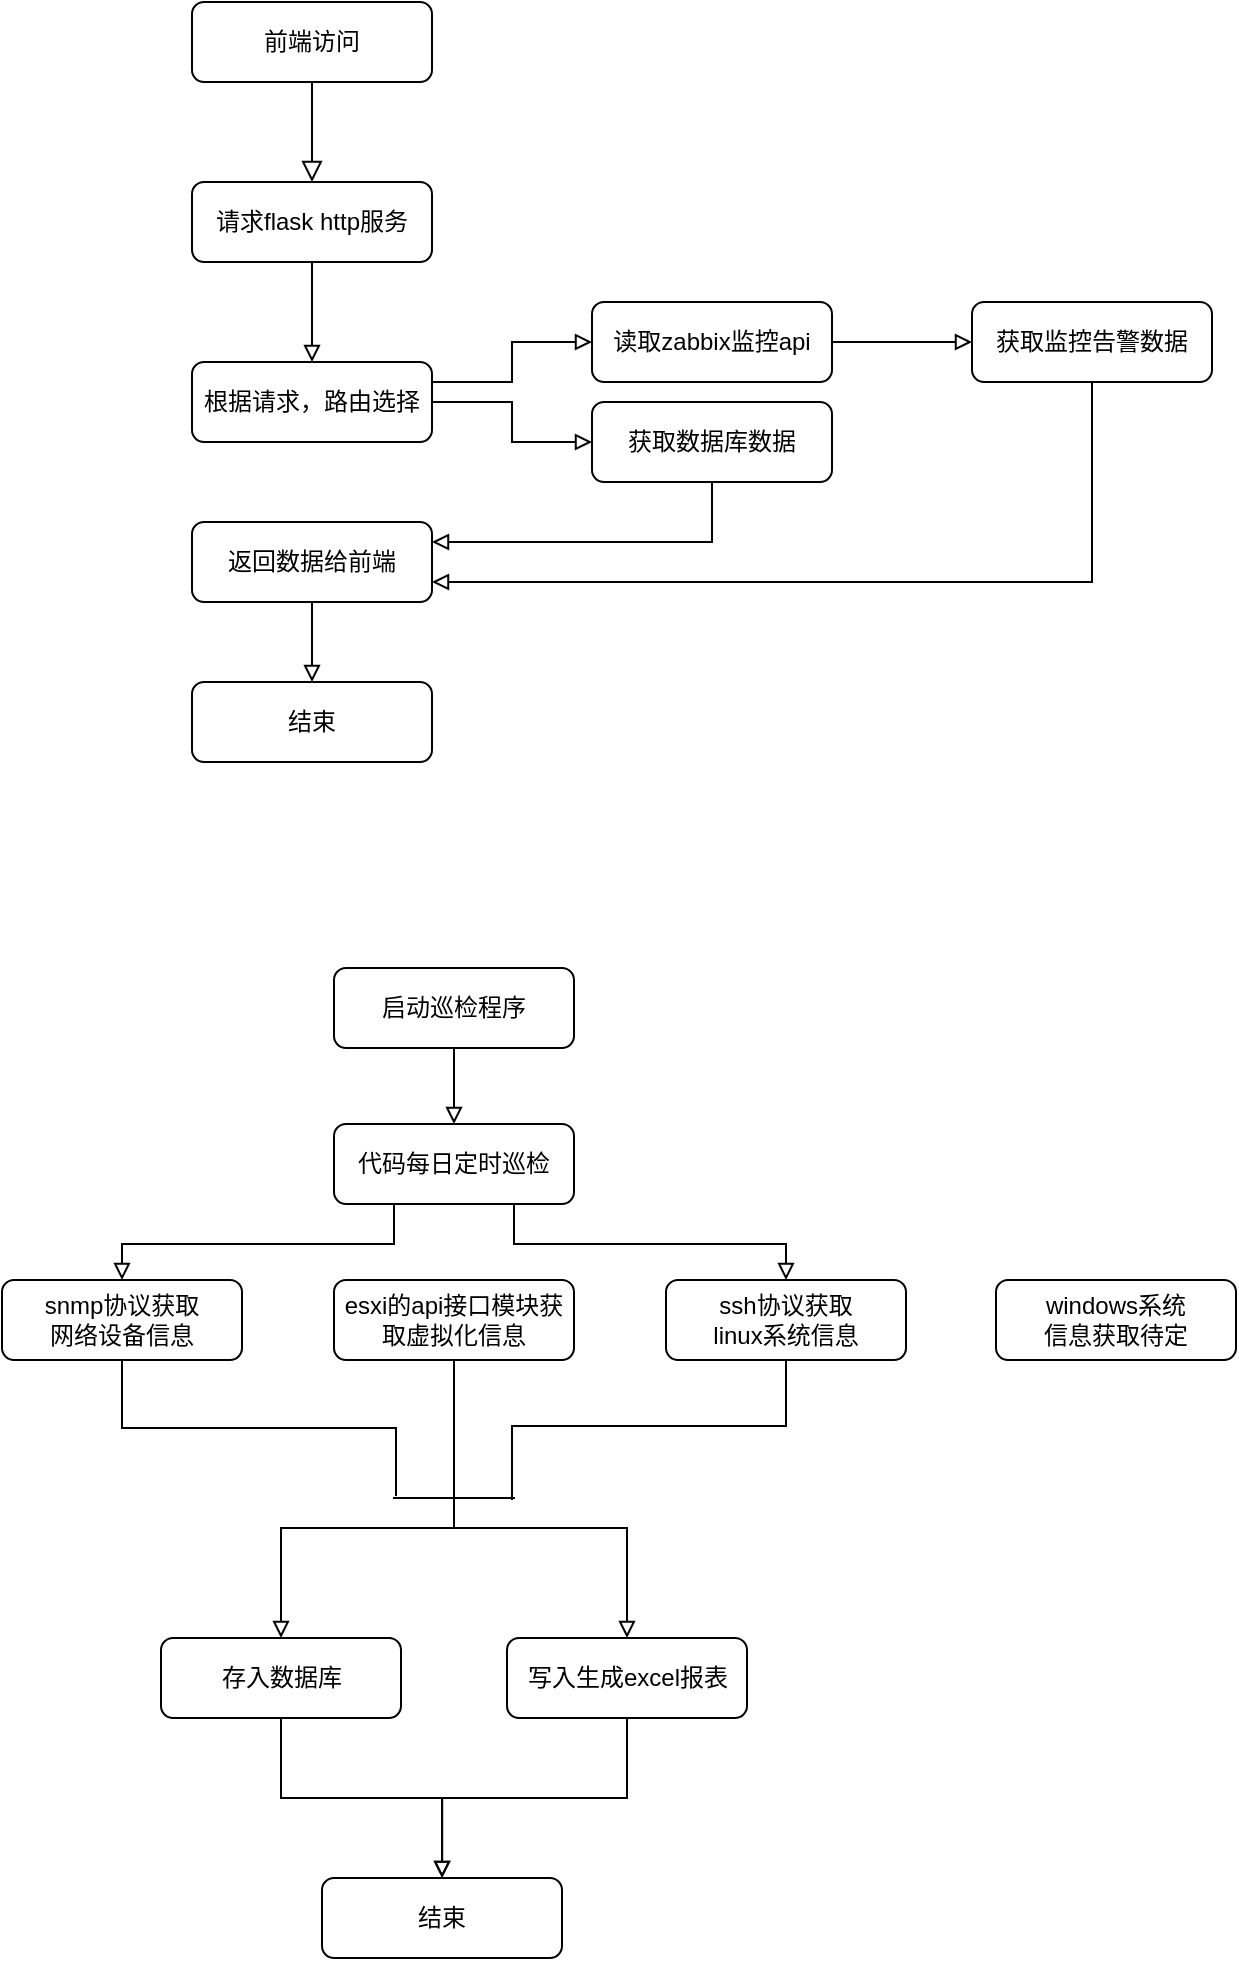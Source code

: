 <mxfile version="20.8.5" type="github">
  <diagram id="C5RBs43oDa-KdzZeNtuy" name="Page-1">
    <mxGraphModel dx="855" dy="532" grid="0" gridSize="10" guides="1" tooltips="1" connect="1" arrows="1" fold="1" page="1" pageScale="1" pageWidth="827" pageHeight="1169" math="0" shadow="0">
      <root>
        <mxCell id="WIyWlLk6GJQsqaUBKTNV-0" />
        <mxCell id="WIyWlLk6GJQsqaUBKTNV-1" parent="WIyWlLk6GJQsqaUBKTNV-0" />
        <mxCell id="WIyWlLk6GJQsqaUBKTNV-2" value="" style="rounded=0;html=1;jettySize=auto;orthogonalLoop=1;fontSize=11;endArrow=block;endFill=0;endSize=8;strokeWidth=1;shadow=0;labelBackgroundColor=none;edgeStyle=orthogonalEdgeStyle;" parent="WIyWlLk6GJQsqaUBKTNV-1" source="WIyWlLk6GJQsqaUBKTNV-3" edge="1">
          <mxGeometry relative="1" as="geometry">
            <mxPoint x="220" y="170" as="targetPoint" />
          </mxGeometry>
        </mxCell>
        <mxCell id="WIyWlLk6GJQsqaUBKTNV-3" value="前端访问" style="rounded=1;whiteSpace=wrap;html=1;fontSize=12;glass=0;strokeWidth=1;shadow=0;" parent="WIyWlLk6GJQsqaUBKTNV-1" vertex="1">
          <mxGeometry x="160" y="80" width="120" height="40" as="geometry" />
        </mxCell>
        <mxCell id="WIyWlLk6GJQsqaUBKTNV-11" value="结束" style="rounded=1;whiteSpace=wrap;html=1;fontSize=12;glass=0;strokeWidth=1;shadow=0;" parent="WIyWlLk6GJQsqaUBKTNV-1" vertex="1">
          <mxGeometry x="160" y="420" width="120" height="40" as="geometry" />
        </mxCell>
        <mxCell id="06q5QGeV-AQgwvZja3uY-4" value="" style="edgeStyle=orthogonalEdgeStyle;rounded=0;orthogonalLoop=1;jettySize=auto;html=1;endArrow=block;endFill=0;" edge="1" parent="WIyWlLk6GJQsqaUBKTNV-1" source="06q5QGeV-AQgwvZja3uY-0" target="06q5QGeV-AQgwvZja3uY-3">
          <mxGeometry relative="1" as="geometry" />
        </mxCell>
        <mxCell id="06q5QGeV-AQgwvZja3uY-0" value="请求flask http服务" style="rounded=1;whiteSpace=wrap;html=1;fontSize=12;glass=0;strokeWidth=1;shadow=0;" vertex="1" parent="WIyWlLk6GJQsqaUBKTNV-1">
          <mxGeometry x="160" y="170" width="120" height="40" as="geometry" />
        </mxCell>
        <mxCell id="06q5QGeV-AQgwvZja3uY-6" value="" style="edgeStyle=orthogonalEdgeStyle;rounded=0;orthogonalLoop=1;jettySize=auto;html=1;endArrow=block;endFill=0;entryX=0;entryY=0.5;entryDx=0;entryDy=0;exitX=1;exitY=0.25;exitDx=0;exitDy=0;" edge="1" parent="WIyWlLk6GJQsqaUBKTNV-1" source="06q5QGeV-AQgwvZja3uY-3" target="06q5QGeV-AQgwvZja3uY-5">
          <mxGeometry relative="1" as="geometry" />
        </mxCell>
        <mxCell id="06q5QGeV-AQgwvZja3uY-8" value="" style="edgeStyle=orthogonalEdgeStyle;rounded=0;orthogonalLoop=1;jettySize=auto;html=1;endArrow=block;endFill=0;" edge="1" parent="WIyWlLk6GJQsqaUBKTNV-1" source="06q5QGeV-AQgwvZja3uY-3" target="06q5QGeV-AQgwvZja3uY-7">
          <mxGeometry relative="1" as="geometry" />
        </mxCell>
        <mxCell id="06q5QGeV-AQgwvZja3uY-3" value="根据请求，路由选择" style="rounded=1;whiteSpace=wrap;html=1;fontSize=12;glass=0;strokeWidth=1;shadow=0;" vertex="1" parent="WIyWlLk6GJQsqaUBKTNV-1">
          <mxGeometry x="160" y="260" width="120" height="40" as="geometry" />
        </mxCell>
        <mxCell id="06q5QGeV-AQgwvZja3uY-13" value="" style="edgeStyle=orthogonalEdgeStyle;rounded=0;orthogonalLoop=1;jettySize=auto;html=1;endArrow=block;endFill=0;" edge="1" parent="WIyWlLk6GJQsqaUBKTNV-1" source="06q5QGeV-AQgwvZja3uY-5" target="06q5QGeV-AQgwvZja3uY-12">
          <mxGeometry relative="1" as="geometry" />
        </mxCell>
        <mxCell id="06q5QGeV-AQgwvZja3uY-5" value="读取zabbix监控api" style="rounded=1;whiteSpace=wrap;html=1;fontSize=12;glass=0;strokeWidth=1;shadow=0;" vertex="1" parent="WIyWlLk6GJQsqaUBKTNV-1">
          <mxGeometry x="360" y="230" width="120" height="40" as="geometry" />
        </mxCell>
        <mxCell id="06q5QGeV-AQgwvZja3uY-14" style="edgeStyle=orthogonalEdgeStyle;rounded=0;orthogonalLoop=1;jettySize=auto;html=1;entryX=1;entryY=0.25;entryDx=0;entryDy=0;endArrow=block;endFill=0;" edge="1" parent="WIyWlLk6GJQsqaUBKTNV-1" source="06q5QGeV-AQgwvZja3uY-7" target="06q5QGeV-AQgwvZja3uY-9">
          <mxGeometry relative="1" as="geometry">
            <Array as="points">
              <mxPoint x="420" y="350" />
            </Array>
          </mxGeometry>
        </mxCell>
        <mxCell id="06q5QGeV-AQgwvZja3uY-7" value="获取数据库数据" style="rounded=1;whiteSpace=wrap;html=1;fontSize=12;glass=0;strokeWidth=1;shadow=0;" vertex="1" parent="WIyWlLk6GJQsqaUBKTNV-1">
          <mxGeometry x="360" y="280" width="120" height="40" as="geometry" />
        </mxCell>
        <mxCell id="06q5QGeV-AQgwvZja3uY-11" value="" style="edgeStyle=orthogonalEdgeStyle;rounded=0;orthogonalLoop=1;jettySize=auto;html=1;endArrow=block;endFill=0;" edge="1" parent="WIyWlLk6GJQsqaUBKTNV-1" source="06q5QGeV-AQgwvZja3uY-9" target="WIyWlLk6GJQsqaUBKTNV-11">
          <mxGeometry relative="1" as="geometry" />
        </mxCell>
        <mxCell id="06q5QGeV-AQgwvZja3uY-9" value="返回数据给前端" style="rounded=1;whiteSpace=wrap;html=1;fontSize=12;glass=0;strokeWidth=1;shadow=0;" vertex="1" parent="WIyWlLk6GJQsqaUBKTNV-1">
          <mxGeometry x="160" y="340" width="120" height="40" as="geometry" />
        </mxCell>
        <mxCell id="06q5QGeV-AQgwvZja3uY-15" style="edgeStyle=orthogonalEdgeStyle;rounded=0;orthogonalLoop=1;jettySize=auto;html=1;entryX=1;entryY=0.75;entryDx=0;entryDy=0;endArrow=block;endFill=0;" edge="1" parent="WIyWlLk6GJQsqaUBKTNV-1" source="06q5QGeV-AQgwvZja3uY-12" target="06q5QGeV-AQgwvZja3uY-9">
          <mxGeometry relative="1" as="geometry">
            <Array as="points">
              <mxPoint x="610" y="370" />
            </Array>
          </mxGeometry>
        </mxCell>
        <mxCell id="06q5QGeV-AQgwvZja3uY-12" value="获取监控告警数据" style="rounded=1;whiteSpace=wrap;html=1;fontSize=12;glass=0;strokeWidth=1;shadow=0;" vertex="1" parent="WIyWlLk6GJQsqaUBKTNV-1">
          <mxGeometry x="550" y="230" width="120" height="40" as="geometry" />
        </mxCell>
        <mxCell id="06q5QGeV-AQgwvZja3uY-34" style="edgeStyle=orthogonalEdgeStyle;rounded=0;orthogonalLoop=1;jettySize=auto;html=1;entryX=0.5;entryY=0;entryDx=0;entryDy=0;endArrow=block;endFill=0;exitX=0.25;exitY=1;exitDx=0;exitDy=0;" edge="1" parent="WIyWlLk6GJQsqaUBKTNV-1" source="06q5QGeV-AQgwvZja3uY-16" target="06q5QGeV-AQgwvZja3uY-32">
          <mxGeometry relative="1" as="geometry">
            <Array as="points">
              <mxPoint x="261" y="701" />
              <mxPoint x="125" y="701" />
            </Array>
          </mxGeometry>
        </mxCell>
        <mxCell id="06q5QGeV-AQgwvZja3uY-36" style="edgeStyle=orthogonalEdgeStyle;rounded=0;orthogonalLoop=1;jettySize=auto;html=1;entryX=0.5;entryY=0;entryDx=0;entryDy=0;endArrow=block;endFill=0;exitX=0.75;exitY=1;exitDx=0;exitDy=0;" edge="1" parent="WIyWlLk6GJQsqaUBKTNV-1" source="06q5QGeV-AQgwvZja3uY-16" target="06q5QGeV-AQgwvZja3uY-33">
          <mxGeometry relative="1" as="geometry">
            <Array as="points">
              <mxPoint x="321" y="701" />
              <mxPoint x="457" y="701" />
            </Array>
          </mxGeometry>
        </mxCell>
        <mxCell id="06q5QGeV-AQgwvZja3uY-16" value="代码每日定时巡检" style="rounded=1;whiteSpace=wrap;html=1;fontSize=12;glass=0;strokeWidth=1;shadow=0;" vertex="1" parent="WIyWlLk6GJQsqaUBKTNV-1">
          <mxGeometry x="231" y="641" width="120" height="40" as="geometry" />
        </mxCell>
        <mxCell id="06q5QGeV-AQgwvZja3uY-23" value="" style="edgeStyle=orthogonalEdgeStyle;rounded=0;orthogonalLoop=1;jettySize=auto;html=1;endArrow=block;endFill=0;" edge="1" parent="WIyWlLk6GJQsqaUBKTNV-1" source="06q5QGeV-AQgwvZja3uY-21" target="06q5QGeV-AQgwvZja3uY-16">
          <mxGeometry relative="1" as="geometry" />
        </mxCell>
        <mxCell id="06q5QGeV-AQgwvZja3uY-21" value="启动巡检程序" style="rounded=1;whiteSpace=wrap;html=1;fontSize=12;glass=0;strokeWidth=1;shadow=0;" vertex="1" parent="WIyWlLk6GJQsqaUBKTNV-1">
          <mxGeometry x="231" y="563" width="120" height="40" as="geometry" />
        </mxCell>
        <mxCell id="06q5QGeV-AQgwvZja3uY-46" style="edgeStyle=orthogonalEdgeStyle;rounded=0;orthogonalLoop=1;jettySize=auto;html=1;endArrow=none;endFill=0;" edge="1" parent="WIyWlLk6GJQsqaUBKTNV-1" source="06q5QGeV-AQgwvZja3uY-24">
          <mxGeometry relative="1" as="geometry">
            <mxPoint x="291" y="828" as="targetPoint" />
          </mxGeometry>
        </mxCell>
        <mxCell id="06q5QGeV-AQgwvZja3uY-24" value="esxi的api接口模块获取虚拟化信息" style="rounded=1;whiteSpace=wrap;html=1;fontSize=12;glass=0;strokeWidth=1;shadow=0;" vertex="1" parent="WIyWlLk6GJQsqaUBKTNV-1">
          <mxGeometry x="231" y="719" width="120" height="40" as="geometry" />
        </mxCell>
        <mxCell id="06q5QGeV-AQgwvZja3uY-26" value="结束" style="rounded=1;whiteSpace=wrap;html=1;fontSize=12;glass=0;strokeWidth=1;shadow=0;" vertex="1" parent="WIyWlLk6GJQsqaUBKTNV-1">
          <mxGeometry x="225" y="1018" width="120" height="40" as="geometry" />
        </mxCell>
        <mxCell id="06q5QGeV-AQgwvZja3uY-45" style="edgeStyle=orthogonalEdgeStyle;rounded=0;orthogonalLoop=1;jettySize=auto;html=1;endArrow=none;endFill=0;" edge="1" parent="WIyWlLk6GJQsqaUBKTNV-1" source="06q5QGeV-AQgwvZja3uY-32">
          <mxGeometry relative="1" as="geometry">
            <mxPoint x="262" y="827" as="targetPoint" />
            <Array as="points">
              <mxPoint x="125" y="793" />
              <mxPoint x="262" y="793" />
            </Array>
          </mxGeometry>
        </mxCell>
        <mxCell id="06q5QGeV-AQgwvZja3uY-32" value="snmp协议获取&lt;br&gt;网络设备信息" style="rounded=1;whiteSpace=wrap;html=1;fontSize=12;glass=0;strokeWidth=1;shadow=0;" vertex="1" parent="WIyWlLk6GJQsqaUBKTNV-1">
          <mxGeometry x="65" y="719" width="120" height="40" as="geometry" />
        </mxCell>
        <mxCell id="06q5QGeV-AQgwvZja3uY-47" style="edgeStyle=orthogonalEdgeStyle;rounded=0;orthogonalLoop=1;jettySize=auto;html=1;endArrow=none;endFill=0;" edge="1" parent="WIyWlLk6GJQsqaUBKTNV-1" source="06q5QGeV-AQgwvZja3uY-33">
          <mxGeometry relative="1" as="geometry">
            <mxPoint x="320" y="829" as="targetPoint" />
            <Array as="points">
              <mxPoint x="457" y="792" />
              <mxPoint x="320" y="792" />
            </Array>
          </mxGeometry>
        </mxCell>
        <mxCell id="06q5QGeV-AQgwvZja3uY-33" value="ssh协议获取&lt;br&gt;linux系统信息" style="rounded=1;whiteSpace=wrap;html=1;fontSize=12;glass=0;strokeWidth=1;shadow=0;" vertex="1" parent="WIyWlLk6GJQsqaUBKTNV-1">
          <mxGeometry x="397" y="719" width="120" height="40" as="geometry" />
        </mxCell>
        <mxCell id="06q5QGeV-AQgwvZja3uY-37" value="windows系统&lt;br&gt;信息获取待定" style="rounded=1;whiteSpace=wrap;html=1;fontSize=12;glass=0;strokeWidth=1;shadow=0;" vertex="1" parent="WIyWlLk6GJQsqaUBKTNV-1">
          <mxGeometry x="562" y="719" width="120" height="40" as="geometry" />
        </mxCell>
        <mxCell id="06q5QGeV-AQgwvZja3uY-50" style="edgeStyle=orthogonalEdgeStyle;rounded=0;orthogonalLoop=1;jettySize=auto;html=1;entryX=0.5;entryY=0;entryDx=0;entryDy=0;endArrow=block;endFill=0;" edge="1" parent="WIyWlLk6GJQsqaUBKTNV-1" source="06q5QGeV-AQgwvZja3uY-38" target="06q5QGeV-AQgwvZja3uY-26">
          <mxGeometry relative="1" as="geometry" />
        </mxCell>
        <mxCell id="06q5QGeV-AQgwvZja3uY-38" value="存入数据库" style="rounded=1;whiteSpace=wrap;html=1;fontSize=12;glass=0;strokeWidth=1;shadow=0;" vertex="1" parent="WIyWlLk6GJQsqaUBKTNV-1">
          <mxGeometry x="144.5" y="898" width="120" height="40" as="geometry" />
        </mxCell>
        <mxCell id="06q5QGeV-AQgwvZja3uY-51" style="edgeStyle=orthogonalEdgeStyle;rounded=0;orthogonalLoop=1;jettySize=auto;html=1;endArrow=block;endFill=0;" edge="1" parent="WIyWlLk6GJQsqaUBKTNV-1" source="06q5QGeV-AQgwvZja3uY-39">
          <mxGeometry relative="1" as="geometry">
            <mxPoint x="285.103" y="1017.931" as="targetPoint" />
            <Array as="points">
              <mxPoint x="378" y="978" />
              <mxPoint x="285" y="978" />
            </Array>
          </mxGeometry>
        </mxCell>
        <mxCell id="06q5QGeV-AQgwvZja3uY-39" value="写入生成excel报表" style="rounded=1;whiteSpace=wrap;html=1;fontSize=12;glass=0;strokeWidth=1;shadow=0;" vertex="1" parent="WIyWlLk6GJQsqaUBKTNV-1">
          <mxGeometry x="317.5" y="898" width="120" height="40" as="geometry" />
        </mxCell>
        <mxCell id="06q5QGeV-AQgwvZja3uY-43" value="" style="endArrow=none;html=1;rounded=0;" edge="1" parent="WIyWlLk6GJQsqaUBKTNV-1">
          <mxGeometry width="50" height="50" relative="1" as="geometry">
            <mxPoint x="260.5" y="828" as="sourcePoint" />
            <mxPoint x="321.5" y="828" as="targetPoint" />
          </mxGeometry>
        </mxCell>
        <mxCell id="06q5QGeV-AQgwvZja3uY-48" style="edgeStyle=orthogonalEdgeStyle;rounded=0;orthogonalLoop=1;jettySize=auto;html=1;endArrow=block;endFill=0;entryX=0.5;entryY=0;entryDx=0;entryDy=0;" edge="1" parent="WIyWlLk6GJQsqaUBKTNV-1" target="06q5QGeV-AQgwvZja3uY-38">
          <mxGeometry relative="1" as="geometry">
            <mxPoint x="198" y="877" as="targetPoint" />
            <mxPoint x="291" y="829" as="sourcePoint" />
            <Array as="points">
              <mxPoint x="291" y="843" />
              <mxPoint x="205" y="843" />
            </Array>
          </mxGeometry>
        </mxCell>
        <mxCell id="06q5QGeV-AQgwvZja3uY-49" style="edgeStyle=orthogonalEdgeStyle;rounded=0;orthogonalLoop=1;jettySize=auto;html=1;endArrow=block;endFill=0;entryX=0.5;entryY=0;entryDx=0;entryDy=0;" edge="1" parent="WIyWlLk6GJQsqaUBKTNV-1" target="06q5QGeV-AQgwvZja3uY-39">
          <mxGeometry relative="1" as="geometry">
            <mxPoint x="214.5" y="908" as="targetPoint" />
            <mxPoint x="291" y="828" as="sourcePoint" />
            <Array as="points">
              <mxPoint x="291" y="843" />
              <mxPoint x="378" y="843" />
            </Array>
          </mxGeometry>
        </mxCell>
      </root>
    </mxGraphModel>
  </diagram>
</mxfile>
